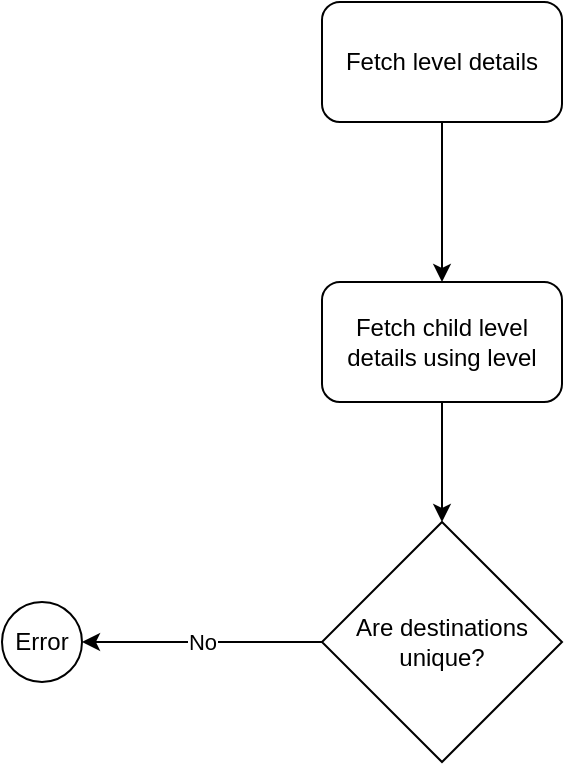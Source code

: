 <mxfile>
    <diagram id="t8ZJe_a7WiUoew32pm0B" name="Page-1">
        <mxGraphModel dx="1074" dy="614" grid="1" gridSize="10" guides="1" tooltips="1" connect="1" arrows="1" fold="1" page="1" pageScale="1" pageWidth="827" pageHeight="1169" math="0" shadow="0">
            <root>
                <mxCell id="0"/>
                <mxCell id="1" parent="0"/>
                <mxCell id="15" style="edgeStyle=none;html=1;" parent="1" source="2" target="16" edge="1">
                    <mxGeometry relative="1" as="geometry">
                        <mxPoint x="420" y="380" as="targetPoint"/>
                    </mxGeometry>
                </mxCell>
                <mxCell id="2" value="Fetch level details" style="rounded=1;whiteSpace=wrap;html=1;" parent="1" vertex="1">
                    <mxGeometry x="360" y="240" width="120" height="60" as="geometry"/>
                </mxCell>
                <mxCell id="21" style="edgeStyle=none;html=1;" parent="1" source="16" target="20" edge="1">
                    <mxGeometry relative="1" as="geometry"/>
                </mxCell>
                <mxCell id="16" value="Fetch child level details using level" style="rounded=1;whiteSpace=wrap;html=1;" parent="1" vertex="1">
                    <mxGeometry x="360" y="380" width="120" height="60" as="geometry"/>
                </mxCell>
                <mxCell id="24" value="No" style="edgeStyle=none;html=1;" parent="1" source="20" target="23" edge="1">
                    <mxGeometry relative="1" as="geometry"/>
                </mxCell>
                <mxCell id="20" value="Are destinations unique?" style="rhombus;whiteSpace=wrap;html=1;" parent="1" vertex="1">
                    <mxGeometry x="360" y="500" width="120" height="120" as="geometry"/>
                </mxCell>
                <mxCell id="23" value="Error" style="ellipse;whiteSpace=wrap;html=1;aspect=fixed;" parent="1" vertex="1">
                    <mxGeometry x="200" y="540" width="40" height="40" as="geometry"/>
                </mxCell>
            </root>
        </mxGraphModel>
    </diagram>
</mxfile>